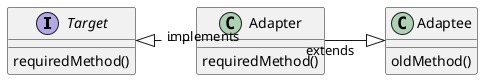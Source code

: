 @startuml

skinparam Linetype ortho
left to right direction

interface Target {
    requiredMethod()
}

class Adapter {
    requiredMethod()
}

class Adaptee {
    oldMethod()
}

Target <|.. Adapter : implements
Adapter --|> Adaptee : extends

@enduml